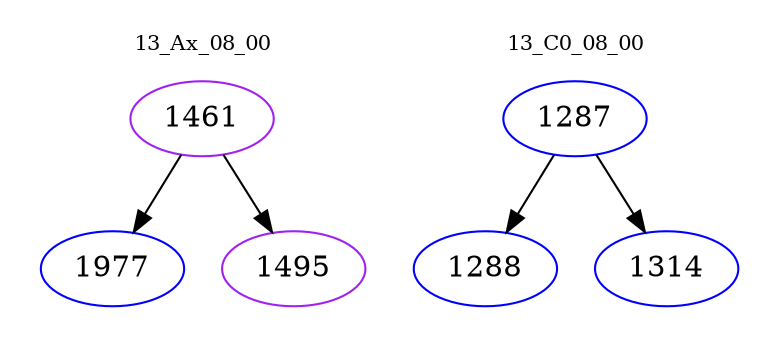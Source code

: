 digraph{
subgraph cluster_0 {
color = white
label = "13_Ax_08_00";
fontsize=10;
T0_1461 [label="1461", color="purple"]
T0_1461 -> T0_1977 [color="black"]
T0_1977 [label="1977", color="blue"]
T0_1461 -> T0_1495 [color="black"]
T0_1495 [label="1495", color="purple"]
}
subgraph cluster_1 {
color = white
label = "13_C0_08_00";
fontsize=10;
T1_1287 [label="1287", color="blue"]
T1_1287 -> T1_1288 [color="black"]
T1_1288 [label="1288", color="blue"]
T1_1287 -> T1_1314 [color="black"]
T1_1314 [label="1314", color="blue"]
}
}
